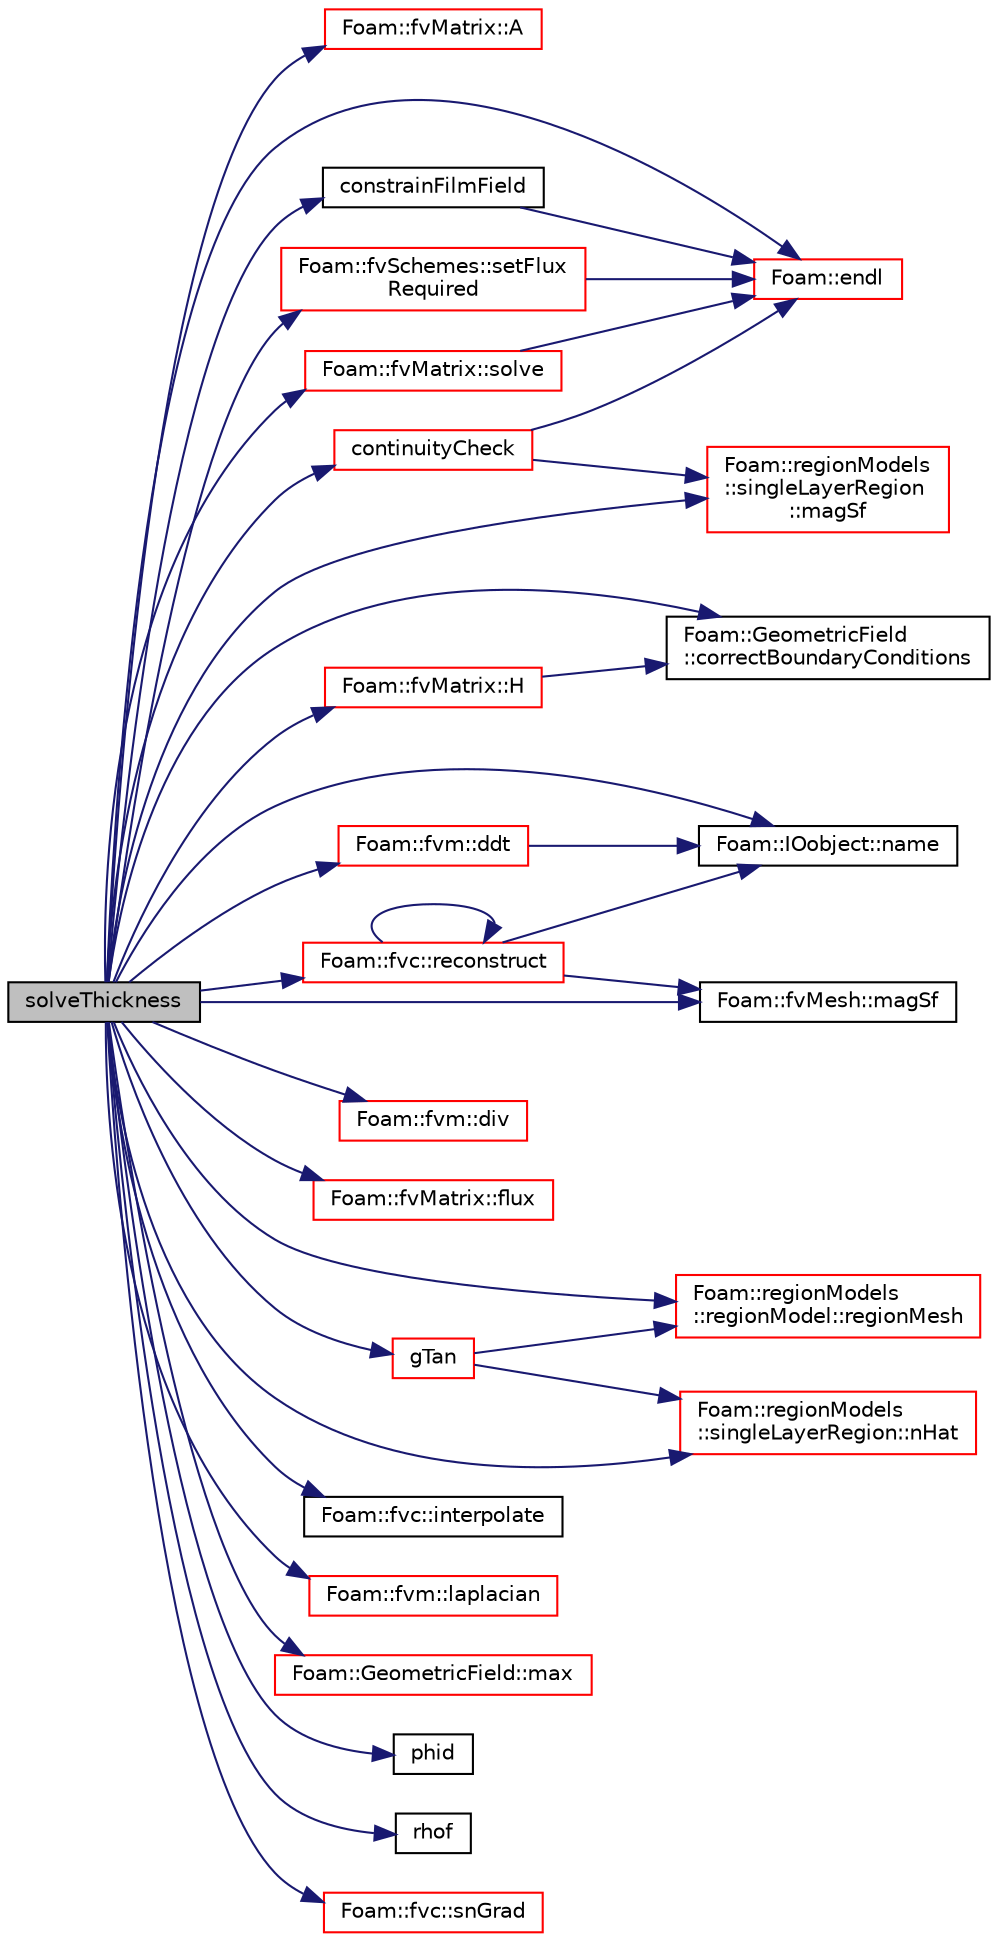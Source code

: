 digraph "solveThickness"
{
  bgcolor="transparent";
  edge [fontname="Helvetica",fontsize="10",labelfontname="Helvetica",labelfontsize="10"];
  node [fontname="Helvetica",fontsize="10",shape=record];
  rankdir="LR";
  Node1 [label="solveThickness",height=0.2,width=0.4,color="black", fillcolor="grey75", style="filled", fontcolor="black"];
  Node1 -> Node2 [color="midnightblue",fontsize="10",style="solid",fontname="Helvetica"];
  Node2 [label="Foam::fvMatrix::A",height=0.2,width=0.4,color="red",URL="$a00875.html#acb48c770cccad36df7cc8e0b81356294",tooltip="Return the central coefficient. "];
  Node1 -> Node3 [color="midnightblue",fontsize="10",style="solid",fontname="Helvetica"];
  Node3 [label="constrainFilmField",height=0.2,width=0.4,color="black",URL="$a01237.html#ae27a243ad90c3b9a6367edd682017bd7",tooltip="Constrain a film region master/slave boundaries of a field to a. "];
  Node3 -> Node4 [color="midnightblue",fontsize="10",style="solid",fontname="Helvetica"];
  Node4 [label="Foam::endl",height=0.2,width=0.4,color="red",URL="$a10733.html#a2db8fe02a0d3909e9351bb4275b23ce4",tooltip="Add newline and flush stream. "];
  Node1 -> Node5 [color="midnightblue",fontsize="10",style="solid",fontname="Helvetica"];
  Node5 [label="continuityCheck",height=0.2,width=0.4,color="red",URL="$a01237.html#a14bd3e6eaad50b584cfdb55cb6ab073e",tooltip="Continuity check. "];
  Node5 -> Node4 [color="midnightblue",fontsize="10",style="solid",fontname="Helvetica"];
  Node5 -> Node6 [color="midnightblue",fontsize="10",style="solid",fontname="Helvetica"];
  Node6 [label="Foam::regionModels\l::singleLayerRegion\l::magSf",height=0.2,width=0.4,color="red",URL="$a02321.html#a50c2173eeb08076209dffc96c59f9372",tooltip="Return the face area magnitudes / [m2]. "];
  Node1 -> Node7 [color="midnightblue",fontsize="10",style="solid",fontname="Helvetica"];
  Node7 [label="Foam::GeometricField\l::correctBoundaryConditions",height=0.2,width=0.4,color="black",URL="$a00921.html#acaf6878ef900e593c4b20812f1b567d6",tooltip="Correct boundary field. "];
  Node1 -> Node8 [color="midnightblue",fontsize="10",style="solid",fontname="Helvetica"];
  Node8 [label="Foam::fvm::ddt",height=0.2,width=0.4,color="red",URL="$a10769.html#a2d88eca98ab69b84af7ddb96e35f5a44"];
  Node8 -> Node9 [color="midnightblue",fontsize="10",style="solid",fontname="Helvetica"];
  Node9 [label="Foam::IOobject::name",height=0.2,width=0.4,color="black",URL="$a01179.html#a75b72488d2e82151b025744974919d5d",tooltip="Return name. "];
  Node1 -> Node10 [color="midnightblue",fontsize="10",style="solid",fontname="Helvetica"];
  Node10 [label="Foam::fvm::div",height=0.2,width=0.4,color="red",URL="$a10769.html#a058dd4757c11ae656c8d576632b33d25"];
  Node1 -> Node4 [color="midnightblue",fontsize="10",style="solid",fontname="Helvetica"];
  Node1 -> Node11 [color="midnightblue",fontsize="10",style="solid",fontname="Helvetica"];
  Node11 [label="Foam::fvMatrix::flux",height=0.2,width=0.4,color="red",URL="$a00875.html#a5e4227643f4fd605147b872caf525f1f",tooltip="Return the face-flux field from the matrix. "];
  Node1 -> Node12 [color="midnightblue",fontsize="10",style="solid",fontname="Helvetica"];
  Node12 [label="gTan",height=0.2,width=0.4,color="red",URL="$a01237.html#a9d5bca687e0112892d9ce559f58d7b0d",tooltip="Return the gravity tangential component contributions. "];
  Node12 -> Node13 [color="midnightblue",fontsize="10",style="solid",fontname="Helvetica"];
  Node13 [label="Foam::regionModels\l::regionModel::regionMesh",height=0.2,width=0.4,color="red",URL="$a02133.html#a0c7874a65eec16e2afa43acd6055b16a",tooltip="Return the region mesh database. "];
  Node12 -> Node14 [color="midnightblue",fontsize="10",style="solid",fontname="Helvetica"];
  Node14 [label="Foam::regionModels\l::singleLayerRegion::nHat",height=0.2,width=0.4,color="red",URL="$a02321.html#a0f8e04f7d40d49fd2f1a14bfd4fc3b76",tooltip="Return the patch normal vectors. "];
  Node1 -> Node15 [color="midnightblue",fontsize="10",style="solid",fontname="Helvetica"];
  Node15 [label="Foam::fvMatrix::H",height=0.2,width=0.4,color="red",URL="$a00875.html#af73e8138ebff34f6f35deff774acc485",tooltip="Return the H operation source. "];
  Node15 -> Node7 [color="midnightblue",fontsize="10",style="solid",fontname="Helvetica"];
  Node1 -> Node16 [color="midnightblue",fontsize="10",style="solid",fontname="Helvetica"];
  Node16 [label="Foam::fvc::interpolate",height=0.2,width=0.4,color="black",URL="$a10768.html#a768cc91e806b7278729a11134de57ecf",tooltip="Interpolate field onto faces using scheme given by Istream. "];
  Node1 -> Node17 [color="midnightblue",fontsize="10",style="solid",fontname="Helvetica"];
  Node17 [label="Foam::fvm::laplacian",height=0.2,width=0.4,color="red",URL="$a10769.html#a05679b154654e47e9f1e2fbd2bc0bae0"];
  Node1 -> Node6 [color="midnightblue",fontsize="10",style="solid",fontname="Helvetica"];
  Node1 -> Node18 [color="midnightblue",fontsize="10",style="solid",fontname="Helvetica"];
  Node18 [label="Foam::fvMesh::magSf",height=0.2,width=0.4,color="black",URL="$a00876.html#acd80c470c0e44554389fdd31e7321804",tooltip="Return cell face area magnitudes. "];
  Node1 -> Node19 [color="midnightblue",fontsize="10",style="solid",fontname="Helvetica"];
  Node19 [label="Foam::GeometricField::max",height=0.2,width=0.4,color="red",URL="$a00921.html#a02f51609ede2ab447ff3511e01db1fc6"];
  Node1 -> Node9 [color="midnightblue",fontsize="10",style="solid",fontname="Helvetica"];
  Node1 -> Node14 [color="midnightblue",fontsize="10",style="solid",fontname="Helvetica"];
  Node1 -> Node20 [color="midnightblue",fontsize="10",style="solid",fontname="Helvetica"];
  Node20 [label="phid",height=0.2,width=0.4,color="black",URL="$a02934.html#a0b3b953f2fc55278d35524cec1e30965"];
  Node1 -> Node21 [color="midnightblue",fontsize="10",style="solid",fontname="Helvetica"];
  Node21 [label="Foam::fvc::reconstruct",height=0.2,width=0.4,color="red",URL="$a10768.html#ad8a6471328adb4cddcc0d4cedfa39ca2"];
  Node21 -> Node18 [color="midnightblue",fontsize="10",style="solid",fontname="Helvetica"];
  Node21 -> Node9 [color="midnightblue",fontsize="10",style="solid",fontname="Helvetica"];
  Node21 -> Node21 [color="midnightblue",fontsize="10",style="solid",fontname="Helvetica"];
  Node1 -> Node13 [color="midnightblue",fontsize="10",style="solid",fontname="Helvetica"];
  Node1 -> Node22 [color="midnightblue",fontsize="10",style="solid",fontname="Helvetica"];
  Node22 [label="rhof",height=0.2,width=0.4,color="black",URL="$a03150.html#a61ba46a68b6daa1201ecb971ea965e17"];
  Node1 -> Node23 [color="midnightblue",fontsize="10",style="solid",fontname="Helvetica"];
  Node23 [label="Foam::fvSchemes::setFlux\lRequired",height=0.2,width=0.4,color="red",URL="$a00890.html#a0c2148fd5ec70f3516c8758eaab2b90d"];
  Node23 -> Node4 [color="midnightblue",fontsize="10",style="solid",fontname="Helvetica"];
  Node1 -> Node24 [color="midnightblue",fontsize="10",style="solid",fontname="Helvetica"];
  Node24 [label="Foam::fvc::snGrad",height=0.2,width=0.4,color="red",URL="$a10768.html#a15da734ee906cb52cf17937ab84c41a0"];
  Node1 -> Node25 [color="midnightblue",fontsize="10",style="solid",fontname="Helvetica"];
  Node25 [label="Foam::fvMatrix::solve",height=0.2,width=0.4,color="red",URL="$a00875.html#a0966e44d9a6bc12663a0d60e8e038307",tooltip="Solve segregated or coupled returning the solution statistics. "];
  Node25 -> Node4 [color="midnightblue",fontsize="10",style="solid",fontname="Helvetica"];
}
